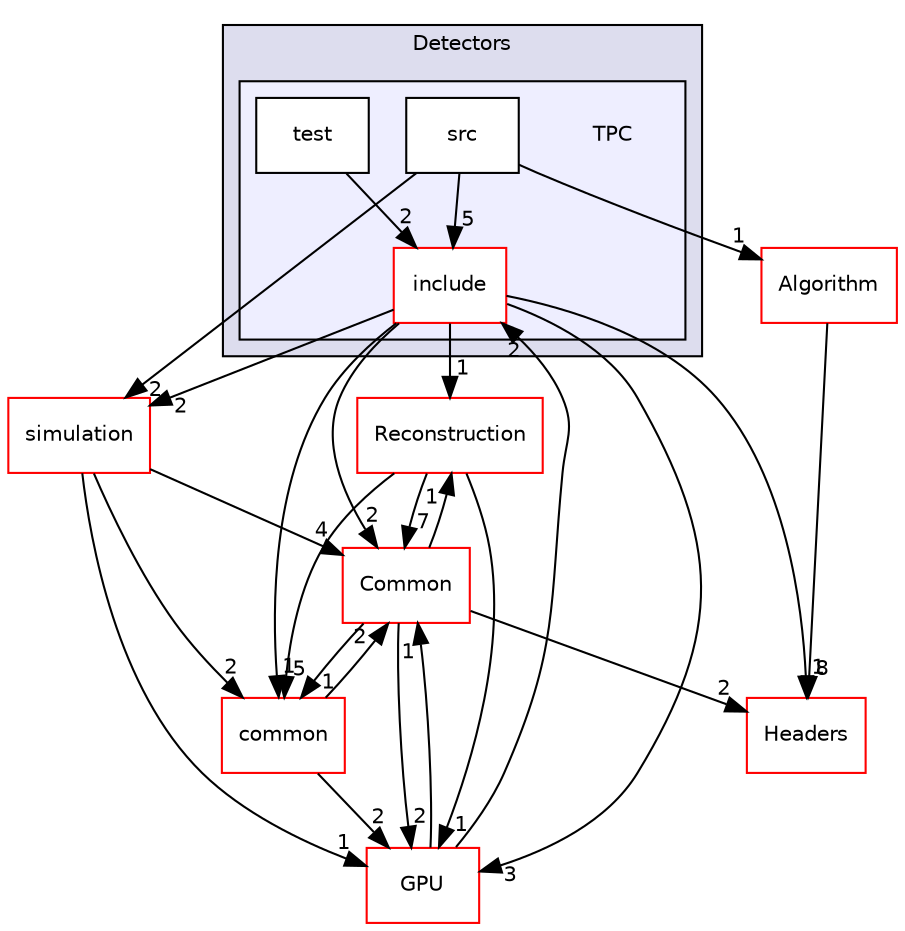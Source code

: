 digraph "/home/travis/build/AliceO2Group/AliceO2/DataFormats/Detectors/TPC" {
  bgcolor=transparent;
  compound=true
  node [ fontsize="10", fontname="Helvetica"];
  edge [ labelfontsize="10", labelfontname="Helvetica"];
  subgraph clusterdir_2801adc79bf3c286b1b479858d2cade4 {
    graph [ bgcolor="#ddddee", pencolor="black", label="Detectors" fontname="Helvetica", fontsize="10", URL="dir_2801adc79bf3c286b1b479858d2cade4.html"]
  subgraph clusterdir_87e4e27fa2128902da5e37b3e7ab3f52 {
    graph [ bgcolor="#eeeeff", pencolor="black", label="" URL="dir_87e4e27fa2128902da5e37b3e7ab3f52.html"];
    dir_87e4e27fa2128902da5e37b3e7ab3f52 [shape=plaintext label="TPC"];
    dir_6f22cbd49ee75d810f2bfe3ea5accc3c [shape=box label="include" color="red" fillcolor="white" style="filled" URL="dir_6f22cbd49ee75d810f2bfe3ea5accc3c.html"];
    dir_99a7a708919c9221801ca7c93b79d194 [shape=box label="src" color="black" fillcolor="white" style="filled" URL="dir_99a7a708919c9221801ca7c93b79d194.html"];
    dir_eefe8374d82063b4a715141da5bc342d [shape=box label="test" color="black" fillcolor="white" style="filled" URL="dir_eefe8374d82063b4a715141da5bc342d.html"];
  }
  }
  dir_d269712cc31e133b892a3b3f6424741a [shape=box label="Reconstruction" color="red" URL="dir_d269712cc31e133b892a3b3f6424741a.html"];
  dir_4ab6b4cc6a7edbff49100e9123df213f [shape=box label="Common" color="red" URL="dir_4ab6b4cc6a7edbff49100e9123df213f.html"];
  dir_183e7c4434404fe9096e1bd8673e1fcf [shape=box label="Headers" color="red" URL="dir_183e7c4434404fe9096e1bd8673e1fcf.html"];
  dir_8ba487e25de5ee77e05e9dce7582cb98 [shape=box label="Algorithm" color="red" URL="dir_8ba487e25de5ee77e05e9dce7582cb98.html"];
  dir_047746f9f311f49446db9474b7431d0d [shape=box label="simulation" color="red" URL="dir_047746f9f311f49446db9474b7431d0d.html"];
  dir_7924ba4398ae4560cd37376e44666c6d [shape=box label="common" color="red" URL="dir_7924ba4398ae4560cd37376e44666c6d.html"];
  dir_f511f1e9c03c071966ae594f00bbc5e0 [shape=box label="GPU" color="red" URL="dir_f511f1e9c03c071966ae594f00bbc5e0.html"];
  dir_99a7a708919c9221801ca7c93b79d194->dir_6f22cbd49ee75d810f2bfe3ea5accc3c [headlabel="5", labeldistance=1.5 headhref="dir_000217_000102.html"];
  dir_99a7a708919c9221801ca7c93b79d194->dir_8ba487e25de5ee77e05e9dce7582cb98 [headlabel="1", labeldistance=1.5 headhref="dir_000217_000000.html"];
  dir_99a7a708919c9221801ca7c93b79d194->dir_047746f9f311f49446db9474b7431d0d [headlabel="2", labeldistance=1.5 headhref="dir_000217_000227.html"];
  dir_d269712cc31e133b892a3b3f6424741a->dir_4ab6b4cc6a7edbff49100e9123df213f [headlabel="7", labeldistance=1.5 headhref="dir_000209_000012.html"];
  dir_d269712cc31e133b892a3b3f6424741a->dir_7924ba4398ae4560cd37376e44666c6d [headlabel="5", labeldistance=1.5 headhref="dir_000209_000056.html"];
  dir_d269712cc31e133b892a3b3f6424741a->dir_f511f1e9c03c071966ae594f00bbc5e0 [headlabel="1", labeldistance=1.5 headhref="dir_000209_000095.html"];
  dir_4ab6b4cc6a7edbff49100e9123df213f->dir_d269712cc31e133b892a3b3f6424741a [headlabel="1", labeldistance=1.5 headhref="dir_000012_000209.html"];
  dir_4ab6b4cc6a7edbff49100e9123df213f->dir_183e7c4434404fe9096e1bd8673e1fcf [headlabel="2", labeldistance=1.5 headhref="dir_000012_000059.html"];
  dir_4ab6b4cc6a7edbff49100e9123df213f->dir_7924ba4398ae4560cd37376e44666c6d [headlabel="1", labeldistance=1.5 headhref="dir_000012_000056.html"];
  dir_4ab6b4cc6a7edbff49100e9123df213f->dir_f511f1e9c03c071966ae594f00bbc5e0 [headlabel="2", labeldistance=1.5 headhref="dir_000012_000095.html"];
  dir_eefe8374d82063b4a715141da5bc342d->dir_6f22cbd49ee75d810f2bfe3ea5accc3c [headlabel="2", labeldistance=1.5 headhref="dir_000219_000102.html"];
  dir_6f22cbd49ee75d810f2bfe3ea5accc3c->dir_d269712cc31e133b892a3b3f6424741a [headlabel="1", labeldistance=1.5 headhref="dir_000102_000209.html"];
  dir_6f22cbd49ee75d810f2bfe3ea5accc3c->dir_4ab6b4cc6a7edbff49100e9123df213f [headlabel="2", labeldistance=1.5 headhref="dir_000102_000012.html"];
  dir_6f22cbd49ee75d810f2bfe3ea5accc3c->dir_183e7c4434404fe9096e1bd8673e1fcf [headlabel="1", labeldistance=1.5 headhref="dir_000102_000059.html"];
  dir_6f22cbd49ee75d810f2bfe3ea5accc3c->dir_047746f9f311f49446db9474b7431d0d [headlabel="2", labeldistance=1.5 headhref="dir_000102_000227.html"];
  dir_6f22cbd49ee75d810f2bfe3ea5accc3c->dir_7924ba4398ae4560cd37376e44666c6d [headlabel="1", labeldistance=1.5 headhref="dir_000102_000056.html"];
  dir_6f22cbd49ee75d810f2bfe3ea5accc3c->dir_f511f1e9c03c071966ae594f00bbc5e0 [headlabel="3", labeldistance=1.5 headhref="dir_000102_000095.html"];
  dir_8ba487e25de5ee77e05e9dce7582cb98->dir_183e7c4434404fe9096e1bd8673e1fcf [headlabel="8", labeldistance=1.5 headhref="dir_000000_000059.html"];
  dir_047746f9f311f49446db9474b7431d0d->dir_4ab6b4cc6a7edbff49100e9123df213f [headlabel="4", labeldistance=1.5 headhref="dir_000227_000012.html"];
  dir_047746f9f311f49446db9474b7431d0d->dir_7924ba4398ae4560cd37376e44666c6d [headlabel="2", labeldistance=1.5 headhref="dir_000227_000056.html"];
  dir_047746f9f311f49446db9474b7431d0d->dir_f511f1e9c03c071966ae594f00bbc5e0 [headlabel="1", labeldistance=1.5 headhref="dir_000227_000095.html"];
  dir_7924ba4398ae4560cd37376e44666c6d->dir_4ab6b4cc6a7edbff49100e9123df213f [headlabel="2", labeldistance=1.5 headhref="dir_000056_000012.html"];
  dir_7924ba4398ae4560cd37376e44666c6d->dir_f511f1e9c03c071966ae594f00bbc5e0 [headlabel="2", labeldistance=1.5 headhref="dir_000056_000095.html"];
  dir_f511f1e9c03c071966ae594f00bbc5e0->dir_4ab6b4cc6a7edbff49100e9123df213f [headlabel="1", labeldistance=1.5 headhref="dir_000095_000012.html"];
  dir_f511f1e9c03c071966ae594f00bbc5e0->dir_6f22cbd49ee75d810f2bfe3ea5accc3c [headlabel="2", labeldistance=1.5 headhref="dir_000095_000102.html"];
}
